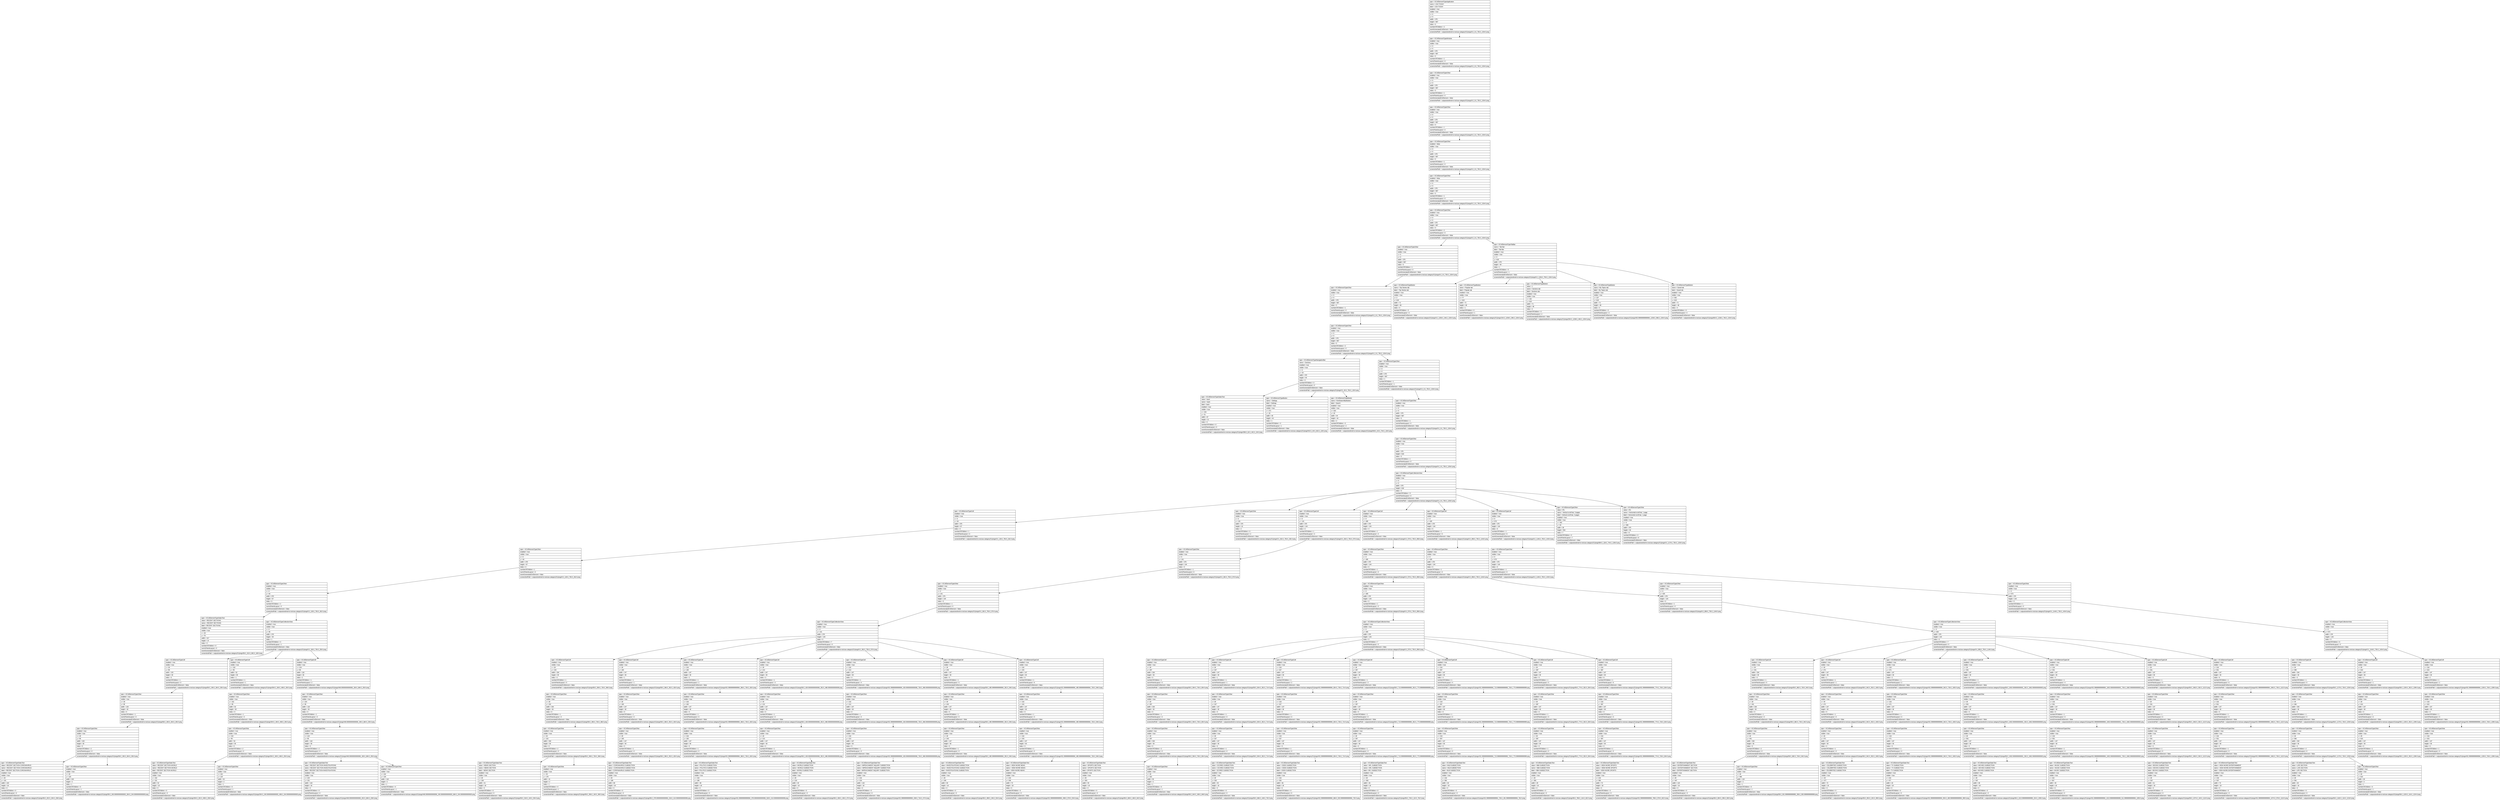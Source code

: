 digraph Layout {

	node [shape=record fontname=Arial];

	0	[label="{type = XCUIElementTypeApplication\l|name = USA TODAY\l|label = USA TODAY\l|enabled = true\l|visible = true\l|x = 0\l|y = 0\l|width = 375\l|height = 667\l|index = 0\l|numberOfChildren = 2\l|eventGeneratedOnElement = false \l|screenshotPath = outputs/android-to-ios/usa-category/S1/pngs/0.0_0.0_750.0_1334.0.png\l}"]
	1	[label="{type = XCUIElementTypeWindow\l|enabled = true\l|visible = true\l|x = 0\l|y = 0\l|width = 375\l|height = 667\l|index = 0\l|numberOfChildren = 1\l|numInParentLayout = 0\l|eventGeneratedOnElement = false \l|screenshotPath = outputs/android-to-ios/usa-category/S1/pngs/0.0_0.0_750.0_1334.0.png\l}"]
	2	[label="{type = XCUIElementTypeOther\l|enabled = true\l|visible = true\l|x = 0\l|y = 0\l|width = 375\l|height = 667\l|index = 0\l|numberOfChildren = 1\l|numInParentLayout = 0\l|eventGeneratedOnElement = false \l|screenshotPath = outputs/android-to-ios/usa-category/S1/pngs/0.0_0.0_750.0_1334.0.png\l}"]
	3	[label="{type = XCUIElementTypeOther\l|enabled = true\l|visible = true\l|x = 0\l|y = 0\l|width = 375\l|height = 667\l|index = 0\l|numberOfChildren = 1\l|numInParentLayout = 0\l|eventGeneratedOnElement = false \l|screenshotPath = outputs/android-to-ios/usa-category/S1/pngs/0.0_0.0_750.0_1334.0.png\l}"]
	4	[label="{type = XCUIElementTypeOther\l|enabled = false\l|visible = true\l|x = 0\l|y = 0\l|width = 375\l|height = 667\l|index = 0\l|numberOfChildren = 1\l|numInParentLayout = 0\l|eventGeneratedOnElement = false \l|screenshotPath = outputs/android-to-ios/usa-category/S1/pngs/0.0_0.0_750.0_1334.0.png\l}"]
	5	[label="{type = XCUIElementTypeOther\l|enabled = false\l|visible = true\l|x = 0\l|y = 0\l|width = 375\l|height = 667\l|index = 0\l|numberOfChildren = 1\l|numInParentLayout = 0\l|eventGeneratedOnElement = false \l|screenshotPath = outputs/android-to-ios/usa-category/S1/pngs/0.0_0.0_750.0_1334.0.png\l}"]
	6	[label="{type = XCUIElementTypeOther\l|enabled = true\l|visible = true\l|x = 0\l|y = 0\l|width = 375\l|height = 667\l|index = 0\l|numberOfChildren = 2\l|numInParentLayout = 0\l|eventGeneratedOnElement = false \l|screenshotPath = outputs/android-to-ios/usa-category/S1/pngs/0.0_0.0_750.0_1334.0.png\l}"]
	7	[label="{type = XCUIElementTypeOther\l|enabled = true\l|visible = true\l|x = 0\l|y = 0\l|width = 375\l|height = 667\l|index = 0\l|numberOfChildren = 1\l|numInParentLayout = 0\l|eventGeneratedOnElement = false \l|screenshotPath = outputs/android-to-ios/usa-category/S1/pngs/0.0_0.0_750.0_1334.0.png\l}"]
	8	[label="{type = XCUIElementTypeTabBar\l|name = Tab Bar\l|label = Tab Bar\l|enabled = true\l|visible = true\l|x = 0\l|y = 618\l|width = 375\l|height = 49\l|index = 1\l|numberOfChildren = 5\l|numInParentLayout = 1\l|eventGeneratedOnElement = false \l|screenshotPath = outputs/android-to-ios/usa-category/S1/pngs/0.0_1236.0_750.0_1334.0.png\l}"]
	9	[label="{type = XCUIElementTypeOther\l|enabled = true\l|visible = true\l|x = 0\l|y = 0\l|width = 375\l|height = 667\l|index = 0\l|numberOfChildren = 1\l|numInParentLayout = 0\l|eventGeneratedOnElement = false \l|screenshotPath = outputs/android-to-ios/usa-category/S1/pngs/0.0_0.0_750.0_1334.0.png\l}"]
	10	[label="{type = XCUIElementTypeButton\l|name = Top Stories tab\l|label = Top Stories tab\l|enabled = true\l|visible = true\l|x = 2\l|y = 619\l|width = 71\l|height = 48\l|index = 0\l|numberOfChildren = 0\l|numInParentLayout = 0\l|eventGeneratedOnElement = false \l|screenshotPath = outputs/android-to-ios/usa-category/S1/pngs/4.0_1238.0_146.0_1334.0.png\l}"]
	11	[label="{type = XCUIElementTypeButton\l|name = Popular tab\l|label = Popular tab\l|enabled = true\l|visible = true\l|x = 77\l|y = 619\l|width = 71\l|height = 48\l|index = 1\l|numberOfChildren = 0\l|numInParentLayout = 1\l|eventGeneratedOnElement = false \l|screenshotPath = outputs/android-to-ios/usa-category/S1/pngs/154.0_1238.0_296.0_1334.0.png\l}"]
	12	[label="{type = XCUIElementTypeButton\l|value = 1\l|name = Sections tab\l|label = Sections tab\l|enabled = true\l|visible = true\l|x = 152\l|y = 619\l|width = 71\l|height = 48\l|index = 2\l|numberOfChildren = 0\l|numInParentLayout = 2\l|eventGeneratedOnElement = false \l|screenshotPath = outputs/android-to-ios/usa-category/S1/pngs/304.0_1238.0_446.0_1334.0.png\l}"]
	13	[label="{type = XCUIElementTypeButton\l|name = My Topics tab\l|label = My Topics tab\l|enabled = true\l|visible = true\l|x = 227\l|y = 619\l|width = 71\l|height = 48\l|index = 3\l|numberOfChildren = 0\l|numInParentLayout = 3\l|eventGeneratedOnElement = false \l|screenshotPath = outputs/android-to-ios/usa-category/S1/pngs/453.99999999999994_1238.0_596.0_1334.0.png\l}"]
	14	[label="{type = XCUIElementTypeButton\l|name = Saved tab\l|label = Saved tab\l|enabled = true\l|visible = true\l|x = 302\l|y = 619\l|width = 71\l|height = 48\l|index = 4\l|numberOfChildren = 0\l|numInParentLayout = 4\l|eventGeneratedOnElement = false \l|screenshotPath = outputs/android-to-ios/usa-category/S1/pngs/604.0_1238.0_746.0_1334.0.png\l}"]
	15	[label="{type = XCUIElementTypeOther\l|enabled = true\l|visible = true\l|x = 0\l|y = 0\l|width = 375\l|height = 667\l|index = 0\l|numberOfChildren = 2\l|numInParentLayout = 0\l|eventGeneratedOnElement = false \l|screenshotPath = outputs/android-to-ios/usa-category/S1/pngs/0.0_0.0_750.0_1334.0.png\l}"]
	16	[label="{type = XCUIElementTypeNavigationBar\l|name = Sections\l|enabled = true\l|visible = true\l|x = 0\l|y = 20\l|width = 375\l|height = 44\l|index = 0\l|numberOfChildren = 3\l|numInParentLayout = 0\l|eventGeneratedOnElement = false \l|screenshotPath = outputs/android-to-ios/usa-category/S1/pngs/0.0_40.0_750.0_128.0.png\l}"]
	17	[label="{type = XCUIElementTypeOther\l|enabled = true\l|visible = true\l|x = 0\l|y = 0\l|width = 375\l|height = 667\l|index = 1\l|numberOfChildren = 1\l|numInParentLayout = 1\l|eventGeneratedOnElement = false \l|screenshotPath = outputs/android-to-ios/usa-category/S1/pngs/0.0_0.0_750.0_1334.0.png\l}"]
	18	[label="{type = XCUIElementTypeStaticText\l|value = back\l|name = back\l|label = back\l|enabled = true\l|visible = true\l|x = 154\l|y = 31\l|width = 67\l|height = 21\l|index = 0\l|numberOfChildren = 0\l|numInParentLayout = 0\l|eventGeneratedOnElement = false \l|screenshotPath = outputs/android-to-ios/usa-category/S1/pngs/308.0_62.0_442.0_104.0.png\l}"]
	19	[label="{type = XCUIElementTypeButton\l|name = Settings\l|label = Settings\l|enabled = true\l|visible = true\l|x = 271\l|y = 20\l|width = 45\l|height = 44\l|index = 1\l|numberOfChildren = 0\l|numInParentLayout = 1\l|eventGeneratedOnElement = false \l|screenshotPath = outputs/android-to-ios/usa-category/S1/pngs/542.0_40.0_632.0_128.0.png\l}"]
	20	[label="{type = XCUIElementTypeButton\l|name = frontSearchBarButton\l|label = Search\l|enabled = true\l|visible = true\l|x = 323\l|y = 20\l|width = 44\l|height = 44\l|index = 2\l|numberOfChildren = 0\l|numInParentLayout = 2\l|eventGeneratedOnElement = false \l|screenshotPath = outputs/android-to-ios/usa-category/S1/pngs/646.0_40.0_734.0_128.0.png\l}"]
	21	[label="{type = XCUIElementTypeOther\l|enabled = true\l|visible = true\l|x = 0\l|y = 0\l|width = 375\l|height = 667\l|index = 0\l|numberOfChildren = 1\l|numInParentLayout = 0\l|eventGeneratedOnElement = false \l|screenshotPath = outputs/android-to-ios/usa-category/S1/pngs/0.0_0.0_750.0_1334.0.png\l}"]
	22	[label="{type = XCUIElementTypeOther\l|enabled = true\l|visible = true\l|x = 0\l|y = 0\l|width = 375\l|height = 618\l|index = 0\l|numberOfChildren = 1\l|numInParentLayout = 0\l|eventGeneratedOnElement = false \l|screenshotPath = outputs/android-to-ios/usa-category/S1/pngs/0.0_0.0_750.0_1236.0.png\l}"]
	23	[label="{type = XCUIElementTypeCollectionView\l|enabled = true\l|visible = true\l|x = 0\l|y = 0\l|width = 375\l|height = 618\l|index = 0\l|numberOfChildren = 9\l|numInParentLayout = 0\l|eventGeneratedOnElement = false \l|screenshotPath = outputs/android-to-ios/usa-category/S1/pngs/0.0_0.0_750.0_1236.0.png\l}"]
	24	[label="{type = XCUIElementTypeCell\l|enabled = true\l|visible = true\l|x = 0\l|y = 64\l|width = 375\l|height = 67\l|index = 0\l|numberOfChildren = 1\l|numInParentLayout = 0\l|eventGeneratedOnElement = false \l|screenshotPath = outputs/android-to-ios/usa-category/S1/pngs/0.0_128.0_750.0_262.0.png\l}"]
	25	[label="{type = XCUIElementTypeOther\l|enabled = true\l|visible = true\l|x = 0\l|y = 131\l|width = 375\l|height = 10\l|index = 2\l|numberOfChildren = 0\l|numInParentLayout = 2\l|eventGeneratedOnElement = false \l|screenshotPath = outputs/android-to-ios/usa-category/S1/pngs/0.0_262.0_750.0_282.0.png\l}"]
	26	[label="{type = XCUIElementTypeCell\l|enabled = true\l|visible = true\l|x = 0\l|y = 141\l|width = 375\l|height = 144\l|index = 3\l|numberOfChildren = 1\l|numInParentLayout = 3\l|eventGeneratedOnElement = false \l|screenshotPath = outputs/android-to-ios/usa-category/S1/pngs/0.0_282.0_750.0_570.0.png\l}"]
	27	[label="{type = XCUIElementTypeCell\l|enabled = true\l|visible = true\l|x = 0\l|y = 285\l|width = 375\l|height = 144\l|index = 4\l|numberOfChildren = 1\l|numInParentLayout = 4\l|eventGeneratedOnElement = false \l|screenshotPath = outputs/android-to-ios/usa-category/S1/pngs/0.0_570.0_750.0_858.0.png\l}"]
	28	[label="{type = XCUIElementTypeCell\l|enabled = true\l|visible = true\l|x = 0\l|y = 429\l|width = 375\l|height = 144\l|index = 5\l|numberOfChildren = 1\l|numInParentLayout = 5\l|eventGeneratedOnElement = false \l|screenshotPath = outputs/android-to-ios/usa-category/S1/pngs/0.0_858.0_750.0_1146.0.png\l}"]
	29	[label="{type = XCUIElementTypeCell\l|enabled = true\l|visible = true\l|x = 0\l|y = 573\l|width = 375\l|height = 144\l|index = 6\l|numberOfChildren = 1\l|numInParentLayout = 6\l|eventGeneratedOnElement = false \l|screenshotPath = outputs/android-to-ios/usa-category/S1/pngs/0.0_1146.0_750.0_1434.0.png\l}"]
	30	[label="{type = XCUIElementTypeOther\l|value = 0%\l|name = Vertical scroll bar, 3 pages\l|label = Vertical scroll bar, 3 pages\l|enabled = true\l|visible = true\l|x = 342\l|y = 64\l|width = 30\l|height = 554\l|index = 7\l|numberOfChildren = 0\l|numInParentLayout = 7\l|eventGeneratedOnElement = false \l|screenshotPath = outputs/android-to-ios/usa-category/S1/pngs/684.0_128.0_744.0_1236.0.png\l}"]
	31	[label="{type = XCUIElementTypeOther\l|value = 0%\l|name = Horizontal scroll bar, 1 page\l|label = Horizontal scroll bar, 1 page\l|enabled = true\l|visible = true\l|x = 0\l|y = 585\l|width = 375\l|height = 30\l|index = 8\l|numberOfChildren = 0\l|numInParentLayout = 8\l|eventGeneratedOnElement = false \l|screenshotPath = outputs/android-to-ios/usa-category/S1/pngs/0.0_1170.0_750.0_1230.0.png\l}"]
	32	[label="{type = XCUIElementTypeOther\l|enabled = true\l|visible = true\l|x = 0\l|y = 64\l|width = 375\l|height = 67\l|index = 0\l|numberOfChildren = 1\l|numInParentLayout = 0\l|eventGeneratedOnElement = false \l|screenshotPath = outputs/android-to-ios/usa-category/S1/pngs/0.0_128.0_750.0_262.0.png\l}"]
	33	[label="{type = XCUIElementTypeOther\l|enabled = true\l|visible = true\l|x = 0\l|y = 141\l|width = 375\l|height = 144\l|index = 0\l|numberOfChildren = 1\l|numInParentLayout = 0\l|eventGeneratedOnElement = false \l|screenshotPath = outputs/android-to-ios/usa-category/S1/pngs/0.0_282.0_750.0_570.0.png\l}"]
	34	[label="{type = XCUIElementTypeOther\l|enabled = true\l|visible = true\l|x = 0\l|y = 285\l|width = 375\l|height = 144\l|index = 0\l|numberOfChildren = 1\l|numInParentLayout = 0\l|eventGeneratedOnElement = false \l|screenshotPath = outputs/android-to-ios/usa-category/S1/pngs/0.0_570.0_750.0_858.0.png\l}"]
	35	[label="{type = XCUIElementTypeOther\l|enabled = true\l|visible = true\l|x = 0\l|y = 429\l|width = 375\l|height = 144\l|index = 0\l|numberOfChildren = 1\l|numInParentLayout = 0\l|eventGeneratedOnElement = false \l|screenshotPath = outputs/android-to-ios/usa-category/S1/pngs/0.0_858.0_750.0_1146.0.png\l}"]
	36	[label="{type = XCUIElementTypeOther\l|enabled = true\l|visible = true\l|x = 0\l|y = 573\l|width = 375\l|height = 144\l|index = 0\l|numberOfChildren = 1\l|numInParentLayout = 0\l|eventGeneratedOnElement = false \l|screenshotPath = outputs/android-to-ios/usa-category/S1/pngs/0.0_1146.0_750.0_1434.0.png\l}"]
	37	[label="{type = XCUIElementTypeOther\l|enabled = true\l|visible = true\l|x = 0\l|y = 64\l|width = 375\l|height = 67\l|index = 0\l|numberOfChildren = 2\l|numInParentLayout = 0\l|eventGeneratedOnElement = false \l|screenshotPath = outputs/android-to-ios/usa-category/S1/pngs/0.0_128.0_750.0_262.0.png\l}"]
	38	[label="{type = XCUIElementTypeOther\l|enabled = true\l|visible = true\l|x = 0\l|y = 141\l|width = 375\l|height = 144\l|index = 0\l|numberOfChildren = 1\l|numInParentLayout = 0\l|eventGeneratedOnElement = false \l|screenshotPath = outputs/android-to-ios/usa-category/S1/pngs/0.0_282.0_750.0_570.0.png\l}"]
	39	[label="{type = XCUIElementTypeOther\l|enabled = true\l|visible = true\l|x = 0\l|y = 285\l|width = 375\l|height = 144\l|index = 0\l|numberOfChildren = 1\l|numInParentLayout = 0\l|eventGeneratedOnElement = false \l|screenshotPath = outputs/android-to-ios/usa-category/S1/pngs/0.0_570.0_750.0_858.0.png\l}"]
	40	[label="{type = XCUIElementTypeOther\l|enabled = true\l|visible = true\l|x = 0\l|y = 429\l|width = 375\l|height = 144\l|index = 0\l|numberOfChildren = 1\l|numInParentLayout = 0\l|eventGeneratedOnElement = false \l|screenshotPath = outputs/android-to-ios/usa-category/S1/pngs/0.0_858.0_750.0_1146.0.png\l}"]
	41	[label="{type = XCUIElementTypeOther\l|enabled = true\l|visible = true\l|x = 0\l|y = 573\l|width = 375\l|height = 144\l|index = 0\l|numberOfChildren = 1\l|numInParentLayout = 0\l|eventGeneratedOnElement = false \l|screenshotPath = outputs/android-to-ios/usa-category/S1/pngs/0.0_1146.0_750.0_1434.0.png\l}"]
	42	[label="{type = XCUIElementTypeStaticText\l|value = RECENT SECTIONS\l|name = RECENT SECTIONS\l|label = RECENT SECTIONS\l|enabled = true\l|visible = true\l|x = 29\l|y = 76\l|width = 317\l|height = 14\l|index = 0\l|numberOfChildren = 0\l|numInParentLayout = 0\l|eventGeneratedOnElement = false \l|screenshotPath = outputs/android-to-ios/usa-category/S1/pngs/58.0_152.0_692.0_180.0.png\l}"]
	43	[label="{type = XCUIElementTypeCollectionView\l|enabled = true\l|visible = true\l|x = 0\l|y = 95\l|width = 375\l|height = 30\l|index = 1\l|numberOfChildren = 3\l|numInParentLayout = 1\l|eventGeneratedOnElement = false \l|screenshotPath = outputs/android-to-ios/usa-category/S1/pngs/0.0_190.0_750.0_250.0.png\l}"]
	44	[label="{type = XCUIElementTypeCollectionView\l|enabled = true\l|visible = true\l|x = 0\l|y = 141\l|width = 375\l|height = 144\l|index = 0\l|numberOfChildren = 7\l|numInParentLayout = 0\l|eventGeneratedOnElement = false \l|screenshotPath = outputs/android-to-ios/usa-category/S1/pngs/0.0_282.0_750.0_570.0.png\l}"]
	45	[label="{type = XCUIElementTypeCollectionView\l|enabled = true\l|visible = true\l|x = 0\l|y = 285\l|width = 375\l|height = 144\l|index = 0\l|numberOfChildren = 7\l|numInParentLayout = 0\l|eventGeneratedOnElement = false \l|screenshotPath = outputs/android-to-ios/usa-category/S1/pngs/0.0_570.0_750.0_858.0.png\l}"]
	46	[label="{type = XCUIElementTypeCollectionView\l|enabled = true\l|visible = true\l|x = 0\l|y = 429\l|width = 375\l|height = 144\l|index = 0\l|numberOfChildren = 7\l|numInParentLayout = 0\l|eventGeneratedOnElement = false \l|screenshotPath = outputs/android-to-ios/usa-category/S1/pngs/0.0_858.0_750.0_1146.0.png\l}"]
	47	[label="{type = XCUIElementTypeCollectionView\l|enabled = true\l|visible = true\l|x = 0\l|y = 573\l|width = 375\l|height = 144\l|index = 0\l|numberOfChildren = 6\l|numInParentLayout = 0\l|eventGeneratedOnElement = false \l|screenshotPath = outputs/android-to-ios/usa-category/S1/pngs/0.0_1146.0_750.0_1434.0.png\l}"]
	48	[label="{type = XCUIElementTypeCell\l|enabled = true\l|visible = true\l|x = 29\l|y = 95\l|width = 103\l|height = 30\l|index = 0\l|numberOfChildren = 1\l|numInParentLayout = 0\l|eventGeneratedOnElement = false \l|screenshotPath = outputs/android-to-ios/usa-category/S1/pngs/58.0_190.0_264.0_250.0.png\l}"]
	49	[label="{type = XCUIElementTypeCell\l|enabled = true\l|visible = true\l|x = 152\l|y = 95\l|width = 52\l|height = 30\l|index = 1\l|numberOfChildren = 1\l|numInParentLayout = 1\l|eventGeneratedOnElement = false \l|screenshotPath = outputs/android-to-ios/usa-category/S1/pngs/304.0_190.0_408.0_250.0.png\l}"]
	50	[label="{type = XCUIElementTypeCell\l|enabled = true\l|visible = true\l|x = 224\l|y = 95\l|width = 118\l|height = 30\l|index = 2\l|numberOfChildren = 1\l|numInParentLayout = 2\l|eventGeneratedOnElement = false \l|screenshotPath = outputs/android-to-ios/usa-category/S1/pngs/448.00000000000006_190.0_684.0_250.0.png\l}"]
	51	[label="{type = XCUIElementTypeCell\l|enabled = true\l|visible = true\l|x = 29\l|y = 153\l|width = 334\l|height = 30\l|index = 0\l|numberOfChildren = 1\l|numInParentLayout = 0\l|eventGeneratedOnElement = false \l|screenshotPath = outputs/android-to-ios/usa-category/S1/pngs/58.0_306.0_726.0_366.0.png\l}"]
	52	[label="{type = XCUIElementTypeCell\l|enabled = true\l|visible = true\l|x = 29\l|y = 183\l|width = 147\l|height = 30\l|index = 1\l|numberOfChildren = 1\l|numInParentLayout = 1\l|eventGeneratedOnElement = false \l|screenshotPath = outputs/android-to-ios/usa-category/S1/pngs/58.0_366.0_352.0_426.0.png\l}"]
	53	[label="{type = XCUIElementTypeCell\l|enabled = true\l|visible = true\l|x = 216\l|y = 183\l|width = 147\l|height = 30\l|index = 2\l|numberOfChildren = 1\l|numInParentLayout = 2\l|eventGeneratedOnElement = false \l|screenshotPath = outputs/android-to-ios/usa-category/S1/pngs/431.99999999999994_366.0_726.0_426.0.png\l}"]
	54	[label="{type = XCUIElementTypeCell\l|enabled = true\l|visible = true\l|x = 29\l|y = 213\l|width = 147\l|height = 30\l|index = 3\l|numberOfChildren = 1\l|numInParentLayout = 3\l|eventGeneratedOnElement = false \l|screenshotPath = outputs/android-to-ios/usa-category/S1/pngs/58.0_426.00000000000006_352.0_486.00000000000006.png\l}"]
	55	[label="{type = XCUIElementTypeCell\l|enabled = true\l|visible = true\l|x = 216\l|y = 213\l|width = 147\l|height = 30\l|index = 4\l|numberOfChildren = 1\l|numInParentLayout = 4\l|eventGeneratedOnElement = false \l|screenshotPath = outputs/android-to-ios/usa-category/S1/pngs/431.99999999999994_426.00000000000006_726.0_486.00000000000006.png\l}"]
	56	[label="{type = XCUIElementTypeCell\l|enabled = true\l|visible = true\l|x = 29\l|y = 243\l|width = 147\l|height = 30\l|index = 5\l|numberOfChildren = 1\l|numInParentLayout = 5\l|eventGeneratedOnElement = false \l|screenshotPath = outputs/android-to-ios/usa-category/S1/pngs/58.0_485.99999999999994_352.0_546.0.png\l}"]
	57	[label="{type = XCUIElementTypeCell\l|enabled = true\l|visible = true\l|x = 216\l|y = 243\l|width = 147\l|height = 30\l|index = 6\l|numberOfChildren = 1\l|numInParentLayout = 6\l|eventGeneratedOnElement = false \l|screenshotPath = outputs/android-to-ios/usa-category/S1/pngs/431.99999999999994_485.99999999999994_726.0_546.0.png\l}"]
	58	[label="{type = XCUIElementTypeCell\l|enabled = true\l|visible = true\l|x = 29\l|y = 297\l|width = 334\l|height = 30\l|index = 0\l|numberOfChildren = 1\l|numInParentLayout = 0\l|eventGeneratedOnElement = false \l|screenshotPath = outputs/android-to-ios/usa-category/S1/pngs/58.0_594.0_726.0_654.0.png\l}"]
	59	[label="{type = XCUIElementTypeCell\l|enabled = true\l|visible = true\l|x = 29\l|y = 327\l|width = 147\l|height = 30\l|index = 1\l|numberOfChildren = 1\l|numInParentLayout = 1\l|eventGeneratedOnElement = false \l|screenshotPath = outputs/android-to-ios/usa-category/S1/pngs/58.0_654.0_352.0_714.0.png\l}"]
	60	[label="{type = XCUIElementTypeCell\l|enabled = true\l|visible = true\l|x = 216\l|y = 327\l|width = 147\l|height = 30\l|index = 2\l|numberOfChildren = 1\l|numInParentLayout = 2\l|eventGeneratedOnElement = false \l|screenshotPath = outputs/android-to-ios/usa-category/S1/pngs/431.99999999999994_654.0_726.0_714.0.png\l}"]
	61	[label="{type = XCUIElementTypeCell\l|enabled = true\l|visible = true\l|x = 29\l|y = 357\l|width = 147\l|height = 30\l|index = 3\l|numberOfChildren = 1\l|numInParentLayout = 3\l|eventGeneratedOnElement = false \l|screenshotPath = outputs/android-to-ios/usa-category/S1/pngs/58.0_713.9999999999999_352.0_773.9999999999999.png\l}"]
	62	[label="{type = XCUIElementTypeCell\l|enabled = true\l|visible = true\l|x = 216\l|y = 357\l|width = 147\l|height = 30\l|index = 4\l|numberOfChildren = 1\l|numInParentLayout = 4\l|eventGeneratedOnElement = false \l|screenshotPath = outputs/android-to-ios/usa-category/S1/pngs/431.99999999999994_713.9999999999999_726.0_773.9999999999999.png\l}"]
	63	[label="{type = XCUIElementTypeCell\l|enabled = true\l|visible = true\l|x = 29\l|y = 387\l|width = 147\l|height = 30\l|index = 5\l|numberOfChildren = 1\l|numInParentLayout = 5\l|eventGeneratedOnElement = false \l|screenshotPath = outputs/android-to-ios/usa-category/S1/pngs/58.0_774.0_352.0_834.0.png\l}"]
	64	[label="{type = XCUIElementTypeCell\l|enabled = true\l|visible = true\l|x = 216\l|y = 387\l|width = 147\l|height = 30\l|index = 6\l|numberOfChildren = 1\l|numInParentLayout = 6\l|eventGeneratedOnElement = false \l|screenshotPath = outputs/android-to-ios/usa-category/S1/pngs/431.99999999999994_774.0_726.0_834.0.png\l}"]
	65	[label="{type = XCUIElementTypeCell\l|enabled = true\l|visible = true\l|x = 29\l|y = 441\l|width = 334\l|height = 30\l|index = 0\l|numberOfChildren = 1\l|numInParentLayout = 0\l|eventGeneratedOnElement = false \l|screenshotPath = outputs/android-to-ios/usa-category/S1/pngs/58.0_882.0_726.0_942.0.png\l}"]
	66	[label="{type = XCUIElementTypeCell\l|enabled = true\l|visible = true\l|x = 29\l|y = 471\l|width = 147\l|height = 30\l|index = 1\l|numberOfChildren = 1\l|numInParentLayout = 1\l|eventGeneratedOnElement = false \l|screenshotPath = outputs/android-to-ios/usa-category/S1/pngs/58.0_942.0_352.0_1002.0.png\l}"]
	67	[label="{type = XCUIElementTypeCell\l|enabled = true\l|visible = true\l|x = 216\l|y = 471\l|width = 147\l|height = 30\l|index = 2\l|numberOfChildren = 1\l|numInParentLayout = 2\l|eventGeneratedOnElement = false \l|screenshotPath = outputs/android-to-ios/usa-category/S1/pngs/431.99999999999994_942.0_726.0_1002.0.png\l}"]
	68	[label="{type = XCUIElementTypeCell\l|enabled = true\l|visible = true\l|x = 29\l|y = 501\l|width = 147\l|height = 30\l|index = 3\l|numberOfChildren = 1\l|numInParentLayout = 3\l|eventGeneratedOnElement = false \l|screenshotPath = outputs/android-to-ios/usa-category/S1/pngs/58.0_1002.0000000000001_352.0_1062.0000000000002.png\l}"]
	69	[label="{type = XCUIElementTypeCell\l|enabled = true\l|visible = true\l|x = 216\l|y = 501\l|width = 147\l|height = 30\l|index = 4\l|numberOfChildren = 1\l|numInParentLayout = 4\l|eventGeneratedOnElement = false \l|screenshotPath = outputs/android-to-ios/usa-category/S1/pngs/431.99999999999994_1002.0000000000001_726.0_1062.0000000000002.png\l}"]
	70	[label="{type = XCUIElementTypeCell\l|enabled = true\l|visible = true\l|x = 29\l|y = 531\l|width = 147\l|height = 30\l|index = 5\l|numberOfChildren = 1\l|numInParentLayout = 5\l|eventGeneratedOnElement = false \l|screenshotPath = outputs/android-to-ios/usa-category/S1/pngs/58.0_1062.0_352.0_1122.0.png\l}"]
	71	[label="{type = XCUIElementTypeCell\l|enabled = true\l|visible = true\l|x = 216\l|y = 531\l|width = 147\l|height = 30\l|index = 6\l|numberOfChildren = 1\l|numInParentLayout = 6\l|eventGeneratedOnElement = false \l|screenshotPath = outputs/android-to-ios/usa-category/S1/pngs/431.99999999999994_1062.0_726.0_1122.0.png\l}"]
	72	[label="{type = XCUIElementTypeCell\l|enabled = true\l|visible = true\l|x = 29\l|y = 585\l|width = 334\l|height = 30\l|index = 0\l|numberOfChildren = 1\l|numInParentLayout = 0\l|eventGeneratedOnElement = false \l|screenshotPath = outputs/android-to-ios/usa-category/S1/pngs/58.0_1170.0_726.0_1230.0.png\l}"]
	73	[label="{type = XCUIElementTypeCell\l|enabled = true\l|visible = true\l|x = 29\l|y = 615\l|width = 147\l|height = 30\l|index = 1\l|numberOfChildren = 1\l|numInParentLayout = 1\l|eventGeneratedOnElement = false \l|screenshotPath = outputs/android-to-ios/usa-category/S1/pngs/58.0_1230.0_352.0_1290.0.png\l}"]
	74	[label="{type = XCUIElementTypeCell\l|enabled = true\l|visible = true\l|x = 216\l|y = 615\l|width = 147\l|height = 30\l|index = 2\l|numberOfChildren = 1\l|numInParentLayout = 2\l|eventGeneratedOnElement = false \l|screenshotPath = outputs/android-to-ios/usa-category/S1/pngs/431.99999999999994_1230.0_726.0_1290.0.png\l}"]
	75	[label="{type = XCUIElementTypeOther\l|enabled = true\l|visible = true\l|x = 29\l|y = 95\l|width = 103\l|height = 30\l|index = 0\l|numberOfChildren = 1\l|numInParentLayout = 0\l|eventGeneratedOnElement = false \l|screenshotPath = outputs/android-to-ios/usa-category/S1/pngs/58.0_190.0_264.0_250.0.png\l}"]
	76	[label="{type = XCUIElementTypeOther\l|enabled = true\l|visible = true\l|x = 152\l|y = 95\l|width = 52\l|height = 30\l|index = 0\l|numberOfChildren = 1\l|numInParentLayout = 0\l|eventGeneratedOnElement = false \l|screenshotPath = outputs/android-to-ios/usa-category/S1/pngs/304.0_190.0_408.0_250.0.png\l}"]
	77	[label="{type = XCUIElementTypeOther\l|enabled = true\l|visible = true\l|x = 224\l|y = 95\l|width = 118\l|height = 30\l|index = 0\l|numberOfChildren = 1\l|numInParentLayout = 0\l|eventGeneratedOnElement = false \l|screenshotPath = outputs/android-to-ios/usa-category/S1/pngs/448.00000000000006_190.0_684.0_250.0.png\l}"]
	78	[label="{type = XCUIElementTypeOther\l|enabled = true\l|visible = true\l|x = 29\l|y = 153\l|width = 334\l|height = 30\l|index = 0\l|numberOfChildren = 1\l|numInParentLayout = 0\l|eventGeneratedOnElement = false \l|screenshotPath = outputs/android-to-ios/usa-category/S1/pngs/58.0_306.0_726.0_366.0.png\l}"]
	79	[label="{type = XCUIElementTypeOther\l|enabled = true\l|visible = true\l|x = 29\l|y = 183\l|width = 147\l|height = 30\l|index = 0\l|numberOfChildren = 1\l|numInParentLayout = 0\l|eventGeneratedOnElement = false \l|screenshotPath = outputs/android-to-ios/usa-category/S1/pngs/58.0_366.0_352.0_426.0.png\l}"]
	80	[label="{type = XCUIElementTypeOther\l|enabled = true\l|visible = true\l|x = 216\l|y = 183\l|width = 147\l|height = 30\l|index = 0\l|numberOfChildren = 1\l|numInParentLayout = 0\l|eventGeneratedOnElement = false \l|screenshotPath = outputs/android-to-ios/usa-category/S1/pngs/431.99999999999994_366.0_726.0_426.0.png\l}"]
	81	[label="{type = XCUIElementTypeOther\l|enabled = true\l|visible = true\l|x = 29\l|y = 213\l|width = 147\l|height = 30\l|index = 0\l|numberOfChildren = 1\l|numInParentLayout = 0\l|eventGeneratedOnElement = false \l|screenshotPath = outputs/android-to-ios/usa-category/S1/pngs/58.0_426.00000000000006_352.0_486.00000000000006.png\l}"]
	82	[label="{type = XCUIElementTypeOther\l|enabled = true\l|visible = true\l|x = 216\l|y = 213\l|width = 147\l|height = 30\l|index = 0\l|numberOfChildren = 1\l|numInParentLayout = 0\l|eventGeneratedOnElement = false \l|screenshotPath = outputs/android-to-ios/usa-category/S1/pngs/431.99999999999994_426.00000000000006_726.0_486.00000000000006.png\l}"]
	83	[label="{type = XCUIElementTypeOther\l|enabled = true\l|visible = true\l|x = 29\l|y = 243\l|width = 147\l|height = 30\l|index = 0\l|numberOfChildren = 1\l|numInParentLayout = 0\l|eventGeneratedOnElement = false \l|screenshotPath = outputs/android-to-ios/usa-category/S1/pngs/58.0_485.99999999999994_352.0_546.0.png\l}"]
	84	[label="{type = XCUIElementTypeOther\l|enabled = true\l|visible = true\l|x = 216\l|y = 243\l|width = 147\l|height = 30\l|index = 0\l|numberOfChildren = 1\l|numInParentLayout = 0\l|eventGeneratedOnElement = false \l|screenshotPath = outputs/android-to-ios/usa-category/S1/pngs/431.99999999999994_485.99999999999994_726.0_546.0.png\l}"]
	85	[label="{type = XCUIElementTypeOther\l|enabled = true\l|visible = true\l|x = 29\l|y = 297\l|width = 334\l|height = 30\l|index = 0\l|numberOfChildren = 1\l|numInParentLayout = 0\l|eventGeneratedOnElement = false \l|screenshotPath = outputs/android-to-ios/usa-category/S1/pngs/58.0_594.0_726.0_654.0.png\l}"]
	86	[label="{type = XCUIElementTypeOther\l|enabled = true\l|visible = true\l|x = 29\l|y = 327\l|width = 147\l|height = 30\l|index = 0\l|numberOfChildren = 1\l|numInParentLayout = 0\l|eventGeneratedOnElement = false \l|screenshotPath = outputs/android-to-ios/usa-category/S1/pngs/58.0_654.0_352.0_714.0.png\l}"]
	87	[label="{type = XCUIElementTypeOther\l|enabled = true\l|visible = true\l|x = 216\l|y = 327\l|width = 147\l|height = 30\l|index = 0\l|numberOfChildren = 1\l|numInParentLayout = 0\l|eventGeneratedOnElement = false \l|screenshotPath = outputs/android-to-ios/usa-category/S1/pngs/431.99999999999994_654.0_726.0_714.0.png\l}"]
	88	[label="{type = XCUIElementTypeOther\l|enabled = true\l|visible = true\l|x = 29\l|y = 357\l|width = 147\l|height = 30\l|index = 0\l|numberOfChildren = 1\l|numInParentLayout = 0\l|eventGeneratedOnElement = false \l|screenshotPath = outputs/android-to-ios/usa-category/S1/pngs/58.0_713.9999999999999_352.0_773.9999999999999.png\l}"]
	89	[label="{type = XCUIElementTypeOther\l|enabled = true\l|visible = true\l|x = 216\l|y = 357\l|width = 147\l|height = 30\l|index = 0\l|numberOfChildren = 1\l|numInParentLayout = 0\l|eventGeneratedOnElement = false \l|screenshotPath = outputs/android-to-ios/usa-category/S1/pngs/431.99999999999994_713.9999999999999_726.0_773.9999999999999.png\l}"]
	90	[label="{type = XCUIElementTypeOther\l|enabled = true\l|visible = true\l|x = 29\l|y = 387\l|width = 147\l|height = 30\l|index = 0\l|numberOfChildren = 1\l|numInParentLayout = 0\l|eventGeneratedOnElement = false \l|screenshotPath = outputs/android-to-ios/usa-category/S1/pngs/58.0_774.0_352.0_834.0.png\l}"]
	91	[label="{type = XCUIElementTypeOther\l|enabled = true\l|visible = true\l|x = 216\l|y = 387\l|width = 147\l|height = 30\l|index = 0\l|numberOfChildren = 1\l|numInParentLayout = 0\l|eventGeneratedOnElement = false \l|screenshotPath = outputs/android-to-ios/usa-category/S1/pngs/431.99999999999994_774.0_726.0_834.0.png\l}"]
	92	[label="{type = XCUIElementTypeOther\l|enabled = true\l|visible = true\l|x = 29\l|y = 441\l|width = 334\l|height = 30\l|index = 0\l|numberOfChildren = 1\l|numInParentLayout = 0\l|eventGeneratedOnElement = false \l|screenshotPath = outputs/android-to-ios/usa-category/S1/pngs/58.0_882.0_726.0_942.0.png\l}"]
	93	[label="{type = XCUIElementTypeOther\l|enabled = true\l|visible = true\l|x = 29\l|y = 471\l|width = 147\l|height = 30\l|index = 0\l|numberOfChildren = 1\l|numInParentLayout = 0\l|eventGeneratedOnElement = false \l|screenshotPath = outputs/android-to-ios/usa-category/S1/pngs/58.0_942.0_352.0_1002.0.png\l}"]
	94	[label="{type = XCUIElementTypeOther\l|enabled = true\l|visible = true\l|x = 216\l|y = 471\l|width = 147\l|height = 30\l|index = 0\l|numberOfChildren = 1\l|numInParentLayout = 0\l|eventGeneratedOnElement = false \l|screenshotPath = outputs/android-to-ios/usa-category/S1/pngs/431.99999999999994_942.0_726.0_1002.0.png\l}"]
	95	[label="{type = XCUIElementTypeOther\l|enabled = true\l|visible = true\l|x = 29\l|y = 501\l|width = 147\l|height = 30\l|index = 0\l|numberOfChildren = 1\l|numInParentLayout = 0\l|eventGeneratedOnElement = false \l|screenshotPath = outputs/android-to-ios/usa-category/S1/pngs/58.0_1002.0000000000001_352.0_1062.0000000000002.png\l}"]
	96	[label="{type = XCUIElementTypeOther\l|enabled = true\l|visible = true\l|x = 216\l|y = 501\l|width = 147\l|height = 30\l|index = 0\l|numberOfChildren = 1\l|numInParentLayout = 0\l|eventGeneratedOnElement = false \l|screenshotPath = outputs/android-to-ios/usa-category/S1/pngs/431.99999999999994_1002.0000000000001_726.0_1062.0000000000002.png\l}"]
	97	[label="{type = XCUIElementTypeOther\l|enabled = true\l|visible = true\l|x = 29\l|y = 531\l|width = 147\l|height = 30\l|index = 0\l|numberOfChildren = 1\l|numInParentLayout = 0\l|eventGeneratedOnElement = false \l|screenshotPath = outputs/android-to-ios/usa-category/S1/pngs/58.0_1062.0_352.0_1122.0.png\l}"]
	98	[label="{type = XCUIElementTypeOther\l|enabled = true\l|visible = true\l|x = 216\l|y = 531\l|width = 147\l|height = 30\l|index = 0\l|numberOfChildren = 1\l|numInParentLayout = 0\l|eventGeneratedOnElement = false \l|screenshotPath = outputs/android-to-ios/usa-category/S1/pngs/431.99999999999994_1062.0_726.0_1122.0.png\l}"]
	99	[label="{type = XCUIElementTypeOther\l|enabled = true\l|visible = true\l|x = 29\l|y = 585\l|width = 334\l|height = 30\l|index = 0\l|numberOfChildren = 1\l|numInParentLayout = 0\l|eventGeneratedOnElement = false \l|screenshotPath = outputs/android-to-ios/usa-category/S1/pngs/58.0_1170.0_726.0_1230.0.png\l}"]
	100	[label="{type = XCUIElementTypeOther\l|enabled = true\l|visible = true\l|x = 29\l|y = 615\l|width = 147\l|height = 30\l|index = 0\l|numberOfChildren = 1\l|numInParentLayout = 0\l|eventGeneratedOnElement = false \l|screenshotPath = outputs/android-to-ios/usa-category/S1/pngs/58.0_1230.0_352.0_1290.0.png\l}"]
	101	[label="{type = XCUIElementTypeOther\l|enabled = true\l|visible = true\l|x = 216\l|y = 615\l|width = 147\l|height = 30\l|index = 0\l|numberOfChildren = 1\l|numInParentLayout = 0\l|eventGeneratedOnElement = false \l|screenshotPath = outputs/android-to-ios/usa-category/S1/pngs/431.99999999999994_1230.0_726.0_1290.0.png\l}"]
	102	[label="{type = XCUIElementTypeOther\l|enabled = true\l|visible = true\l|x = 29\l|y = 95\l|width = 103\l|height = 30\l|index = 0\l|numberOfChildren = 2\l|numInParentLayout = 0\l|eventGeneratedOnElement = false \l|screenshotPath = outputs/android-to-ios/usa-category/S1/pngs/58.0_190.0_264.0_250.0.png\l}"]
	103	[label="{type = XCUIElementTypeOther\l|enabled = true\l|visible = true\l|x = 152\l|y = 95\l|width = 52\l|height = 30\l|index = 0\l|numberOfChildren = 2\l|numInParentLayout = 0\l|eventGeneratedOnElement = false \l|screenshotPath = outputs/android-to-ios/usa-category/S1/pngs/304.0_190.0_408.0_250.0.png\l}"]
	104	[label="{type = XCUIElementTypeOther\l|enabled = true\l|visible = true\l|x = 224\l|y = 95\l|width = 118\l|height = 30\l|index = 0\l|numberOfChildren = 2\l|numInParentLayout = 0\l|eventGeneratedOnElement = false \l|screenshotPath = outputs/android-to-ios/usa-category/S1/pngs/448.00000000000006_190.0_684.0_250.0.png\l}"]
	105	[label="{type = XCUIElementTypeOther\l|enabled = true\l|visible = true\l|x = 29\l|y = 153\l|width = 334\l|height = 30\l|index = 0\l|numberOfChildren = 2\l|numInParentLayout = 0\l|eventGeneratedOnElement = false \l|screenshotPath = outputs/android-to-ios/usa-category/S1/pngs/58.0_306.0_726.0_366.0.png\l}"]
	106	[label="{type = XCUIElementTypeOther\l|enabled = true\l|visible = true\l|x = 29\l|y = 183\l|width = 147\l|height = 30\l|index = 0\l|numberOfChildren = 1\l|numInParentLayout = 0\l|eventGeneratedOnElement = false \l|screenshotPath = outputs/android-to-ios/usa-category/S1/pngs/58.0_366.0_352.0_426.0.png\l}"]
	107	[label="{type = XCUIElementTypeOther\l|enabled = true\l|visible = true\l|x = 216\l|y = 183\l|width = 147\l|height = 30\l|index = 0\l|numberOfChildren = 1\l|numInParentLayout = 0\l|eventGeneratedOnElement = false \l|screenshotPath = outputs/android-to-ios/usa-category/S1/pngs/431.99999999999994_366.0_726.0_426.0.png\l}"]
	108	[label="{type = XCUIElementTypeOther\l|enabled = true\l|visible = true\l|x = 29\l|y = 213\l|width = 147\l|height = 30\l|index = 0\l|numberOfChildren = 1\l|numInParentLayout = 0\l|eventGeneratedOnElement = false \l|screenshotPath = outputs/android-to-ios/usa-category/S1/pngs/58.0_426.00000000000006_352.0_486.00000000000006.png\l}"]
	109	[label="{type = XCUIElementTypeOther\l|enabled = true\l|visible = true\l|x = 216\l|y = 213\l|width = 147\l|height = 30\l|index = 0\l|numberOfChildren = 1\l|numInParentLayout = 0\l|eventGeneratedOnElement = false \l|screenshotPath = outputs/android-to-ios/usa-category/S1/pngs/431.99999999999994_426.00000000000006_726.0_486.00000000000006.png\l}"]
	110	[label="{type = XCUIElementTypeOther\l|enabled = true\l|visible = true\l|x = 29\l|y = 243\l|width = 147\l|height = 30\l|index = 0\l|numberOfChildren = 1\l|numInParentLayout = 0\l|eventGeneratedOnElement = false \l|screenshotPath = outputs/android-to-ios/usa-category/S1/pngs/58.0_485.99999999999994_352.0_546.0.png\l}"]
	111	[label="{type = XCUIElementTypeOther\l|enabled = true\l|visible = true\l|x = 216\l|y = 243\l|width = 147\l|height = 30\l|index = 0\l|numberOfChildren = 1\l|numInParentLayout = 0\l|eventGeneratedOnElement = false \l|screenshotPath = outputs/android-to-ios/usa-category/S1/pngs/431.99999999999994_485.99999999999994_726.0_546.0.png\l}"]
	112	[label="{type = XCUIElementTypeOther\l|enabled = true\l|visible = true\l|x = 29\l|y = 297\l|width = 334\l|height = 30\l|index = 0\l|numberOfChildren = 2\l|numInParentLayout = 0\l|eventGeneratedOnElement = false \l|screenshotPath = outputs/android-to-ios/usa-category/S1/pngs/58.0_594.0_726.0_654.0.png\l}"]
	113	[label="{type = XCUIElementTypeOther\l|enabled = true\l|visible = true\l|x = 29\l|y = 327\l|width = 147\l|height = 30\l|index = 0\l|numberOfChildren = 1\l|numInParentLayout = 0\l|eventGeneratedOnElement = false \l|screenshotPath = outputs/android-to-ios/usa-category/S1/pngs/58.0_654.0_352.0_714.0.png\l}"]
	114	[label="{type = XCUIElementTypeOther\l|enabled = true\l|visible = true\l|x = 216\l|y = 327\l|width = 147\l|height = 30\l|index = 0\l|numberOfChildren = 1\l|numInParentLayout = 0\l|eventGeneratedOnElement = false \l|screenshotPath = outputs/android-to-ios/usa-category/S1/pngs/431.99999999999994_654.0_726.0_714.0.png\l}"]
	115	[label="{type = XCUIElementTypeOther\l|enabled = true\l|visible = true\l|x = 29\l|y = 357\l|width = 147\l|height = 30\l|index = 0\l|numberOfChildren = 1\l|numInParentLayout = 0\l|eventGeneratedOnElement = false \l|screenshotPath = outputs/android-to-ios/usa-category/S1/pngs/58.0_713.9999999999999_352.0_773.9999999999999.png\l}"]
	116	[label="{type = XCUIElementTypeOther\l|enabled = true\l|visible = true\l|x = 216\l|y = 357\l|width = 147\l|height = 30\l|index = 0\l|numberOfChildren = 1\l|numInParentLayout = 0\l|eventGeneratedOnElement = false \l|screenshotPath = outputs/android-to-ios/usa-category/S1/pngs/431.99999999999994_713.9999999999999_726.0_773.9999999999999.png\l}"]
	117	[label="{type = XCUIElementTypeOther\l|enabled = true\l|visible = true\l|x = 29\l|y = 387\l|width = 147\l|height = 30\l|index = 0\l|numberOfChildren = 1\l|numInParentLayout = 0\l|eventGeneratedOnElement = false \l|screenshotPath = outputs/android-to-ios/usa-category/S1/pngs/58.0_774.0_352.0_834.0.png\l}"]
	118	[label="{type = XCUIElementTypeOther\l|enabled = true\l|visible = true\l|x = 216\l|y = 387\l|width = 147\l|height = 30\l|index = 0\l|numberOfChildren = 1\l|numInParentLayout = 0\l|eventGeneratedOnElement = false \l|screenshotPath = outputs/android-to-ios/usa-category/S1/pngs/431.99999999999994_774.0_726.0_834.0.png\l}"]
	119	[label="{type = XCUIElementTypeOther\l|enabled = true\l|visible = true\l|x = 29\l|y = 441\l|width = 334\l|height = 30\l|index = 0\l|numberOfChildren = 2\l|numInParentLayout = 0\l|eventGeneratedOnElement = false \l|screenshotPath = outputs/android-to-ios/usa-category/S1/pngs/58.0_882.0_726.0_942.0.png\l}"]
	120	[label="{type = XCUIElementTypeOther\l|enabled = true\l|visible = true\l|x = 29\l|y = 471\l|width = 147\l|height = 30\l|index = 0\l|numberOfChildren = 1\l|numInParentLayout = 0\l|eventGeneratedOnElement = false \l|screenshotPath = outputs/android-to-ios/usa-category/S1/pngs/58.0_942.0_352.0_1002.0.png\l}"]
	121	[label="{type = XCUIElementTypeOther\l|enabled = true\l|visible = true\l|x = 216\l|y = 471\l|width = 147\l|height = 30\l|index = 0\l|numberOfChildren = 1\l|numInParentLayout = 0\l|eventGeneratedOnElement = false \l|screenshotPath = outputs/android-to-ios/usa-category/S1/pngs/431.99999999999994_942.0_726.0_1002.0.png\l}"]
	122	[label="{type = XCUIElementTypeOther\l|enabled = true\l|visible = true\l|x = 29\l|y = 501\l|width = 147\l|height = 30\l|index = 0\l|numberOfChildren = 1\l|numInParentLayout = 0\l|eventGeneratedOnElement = false \l|screenshotPath = outputs/android-to-ios/usa-category/S1/pngs/58.0_1002.0000000000001_352.0_1062.0000000000002.png\l}"]
	123	[label="{type = XCUIElementTypeOther\l|enabled = true\l|visible = true\l|x = 216\l|y = 501\l|width = 147\l|height = 30\l|index = 0\l|numberOfChildren = 1\l|numInParentLayout = 0\l|eventGeneratedOnElement = false \l|screenshotPath = outputs/android-to-ios/usa-category/S1/pngs/431.99999999999994_1002.0000000000001_726.0_1062.0000000000002.png\l}"]
	124	[label="{type = XCUIElementTypeOther\l|enabled = true\l|visible = true\l|x = 29\l|y = 531\l|width = 147\l|height = 30\l|index = 0\l|numberOfChildren = 1\l|numInParentLayout = 0\l|eventGeneratedOnElement = false \l|screenshotPath = outputs/android-to-ios/usa-category/S1/pngs/58.0_1062.0_352.0_1122.0.png\l}"]
	125	[label="{type = XCUIElementTypeOther\l|enabled = true\l|visible = true\l|x = 216\l|y = 531\l|width = 147\l|height = 30\l|index = 0\l|numberOfChildren = 1\l|numInParentLayout = 0\l|eventGeneratedOnElement = false \l|screenshotPath = outputs/android-to-ios/usa-category/S1/pngs/431.99999999999994_1062.0_726.0_1122.0.png\l}"]
	126	[label="{type = XCUIElementTypeOther\l|enabled = true\l|visible = true\l|x = 29\l|y = 585\l|width = 334\l|height = 30\l|index = 0\l|numberOfChildren = 2\l|numInParentLayout = 0\l|eventGeneratedOnElement = false \l|screenshotPath = outputs/android-to-ios/usa-category/S1/pngs/58.0_1170.0_726.0_1230.0.png\l}"]
	127	[label="{type = XCUIElementTypeOther\l|enabled = true\l|visible = true\l|x = 29\l|y = 615\l|width = 147\l|height = 30\l|index = 0\l|numberOfChildren = 1\l|numInParentLayout = 0\l|eventGeneratedOnElement = false \l|screenshotPath = outputs/android-to-ios/usa-category/S1/pngs/58.0_1230.0_352.0_1290.0.png\l}"]
	128	[label="{type = XCUIElementTypeOther\l|enabled = true\l|visible = true\l|x = 216\l|y = 615\l|width = 147\l|height = 30\l|index = 0\l|numberOfChildren = 1\l|numInParentLayout = 0\l|eventGeneratedOnElement = false \l|screenshotPath = outputs/android-to-ios/usa-category/S1/pngs/431.99999999999994_1230.0_726.0_1290.0.png\l}"]
	129	[label="{type = XCUIElementTypeStaticText\l|value = RECENT SECTION CORONAVIRUS\l|name = RECENT SECTION CORONAVIRUS\l|label = RECENT SECTION CORONAVIRUS\l|enabled = true\l|visible = true\l|x = 29\l|y = 101\l|width = 103\l|height = 18\l|index = 0\l|numberOfChildren = 0\l|numInParentLayout = 0\l|eventGeneratedOnElement = false \l|screenshotPath = outputs/android-to-ios/usa-category/S1/pngs/58.0_202.0_264.0_238.0.png\l}"]
	130	[label="{type = XCUIElementTypeOther\l|enabled = true\l|visible = true\l|x = 29\l|y = 120\l|width = 103\l|height = 2\l|index = 1\l|numberOfChildren = 0\l|numInParentLayout = 1\l|eventGeneratedOnElement = false \l|screenshotPath = outputs/android-to-ios/usa-category/S1/pngs/58.0_240.00000000000003_264.0_244.00000000000003.png\l}"]
	131	[label="{type = XCUIElementTypeStaticText\l|value = RECENT SECTION WORLD\l|name = RECENT SECTION WORLD\l|label = RECENT SECTION WORLD\l|enabled = true\l|visible = true\l|x = 152\l|y = 101\l|width = 52\l|height = 18\l|index = 0\l|numberOfChildren = 0\l|numInParentLayout = 0\l|eventGeneratedOnElement = false \l|screenshotPath = outputs/android-to-ios/usa-category/S1/pngs/304.0_202.0_408.0_238.0.png\l}"]
	132	[label="{type = XCUIElementTypeOther\l|enabled = true\l|visible = true\l|x = 152\l|y = 120\l|width = 52\l|height = 2\l|index = 1\l|numberOfChildren = 0\l|numInParentLayout = 1\l|eventGeneratedOnElement = false \l|screenshotPath = outputs/android-to-ios/usa-category/S1/pngs/304.0_240.00000000000003_408.0_244.00000000000003.png\l}"]
	133	[label="{type = XCUIElementTypeStaticText\l|value = RECENT SECTION INVESTIGATIONS\l|name = RECENT SECTION INVESTIGATIONS\l|label = RECENT SECTION INVESTIGATIONS\l|enabled = true\l|visible = true\l|x = 224\l|y = 101\l|width = 118\l|height = 18\l|index = 0\l|numberOfChildren = 0\l|numInParentLayout = 0\l|eventGeneratedOnElement = false \l|screenshotPath = outputs/android-to-ios/usa-category/S1/pngs/448.00000000000006_202.0_684.0_238.0.png\l}"]
	134	[label="{type = XCUIElementTypeOther\l|enabled = true\l|visible = true\l|x = 224\l|y = 120\l|width = 118\l|height = 2\l|index = 1\l|numberOfChildren = 0\l|numInParentLayout = 1\l|eventGeneratedOnElement = false \l|screenshotPath = outputs/android-to-ios/usa-category/S1/pngs/448.00000000000006_240.00000000000003_684.0_244.00000000000003.png\l}"]
	135	[label="{type = XCUIElementTypeStaticText\l|value = NEWS SECTION\l|name = NEWS SECTION\l|label = NEWS SECTION\l|enabled = true\l|visible = true\l|x = 29\l|y = 159\l|width = 41\l|height = 18\l|index = 0\l|numberOfChildren = 0\l|numInParentLayout = 0\l|eventGeneratedOnElement = false \l|screenshotPath = outputs/android-to-ios/usa-category/S1/pngs/58.0_318.0_140.0_354.0.png\l}"]
	136	[label="{type = XCUIElementTypeOther\l|enabled = true\l|visible = true\l|x = 29\l|y = 178\l|width = 41\l|height = 2\l|index = 1\l|numberOfChildren = 0\l|numInParentLayout = 1\l|eventGeneratedOnElement = false \l|screenshotPath = outputs/android-to-ios/usa-category/S1/pngs/58.0_356.0_140.0_360.0.png\l}"]
	137	[label="{type = XCUIElementTypeStaticText\l|value = CORONAVIRUS SUBSECTION\l|name = CORONAVIRUS SUBSECTION\l|label = CORONAVIRUS SUBSECTION\l|enabled = true\l|visible = true\l|x = 29\l|y = 189\l|width = 80\l|height = 18\l|index = 0\l|numberOfChildren = 0\l|numInParentLayout = 0\l|eventGeneratedOnElement = false \l|screenshotPath = outputs/android-to-ios/usa-category/S1/pngs/58.0_378.00000000000006_218.0_414.00000000000006.png\l}"]
	138	[label="{type = XCUIElementTypeStaticText\l|value = POLITICS SUBSECTION\l|name = POLITICS SUBSECTION\l|label = POLITICS SUBSECTION\l|enabled = true\l|visible = true\l|x = 216\l|y = 189\l|width = 48\l|height = 18\l|index = 0\l|numberOfChildren = 0\l|numInParentLayout = 0\l|eventGeneratedOnElement = false \l|screenshotPath = outputs/android-to-ios/usa-category/S1/pngs/431.99999999999994_378.00000000000006_528.0_414.00000000000006.png\l}"]
	139	[label="{type = XCUIElementTypeStaticText\l|value = WORLD SUBSECTION\l|name = WORLD SUBSECTION\l|label = WORLD SUBSECTION\l|enabled = true\l|visible = true\l|x = 29\l|y = 219\l|width = 40\l|height = 18\l|index = 0\l|numberOfChildren = 0\l|numInParentLayout = 0\l|eventGeneratedOnElement = false \l|screenshotPath = outputs/android-to-ios/usa-category/S1/pngs/58.0_438.0_138.0_474.0.png\l}"]
	140	[label="{type = XCUIElementTypeStaticText\l|value = IMPEACHMENT INQUIRY SUBSECTION\l|name = IMPEACHMENT INQUIRY SUBSECTION\l|label = IMPEACHMENT INQUIRY SUBSECTION\l|enabled = true\l|visible = true\l|x = 216\l|y = 219\l|width = 142\l|height = 18\l|index = 0\l|numberOfChildren = 0\l|numInParentLayout = 0\l|eventGeneratedOnElement = false \l|screenshotPath = outputs/android-to-ios/usa-category/S1/pngs/431.99999999999994_438.0_716.0_474.0.png\l}"]
	141	[label="{type = XCUIElementTypeStaticText\l|value = INVESTIGATIONS SUBSECTION\l|name = INVESTIGATIONS SUBSECTION\l|label = INVESTIGATIONS SUBSECTION\l|enabled = true\l|visible = true\l|x = 29\l|y = 249\l|width = 94\l|height = 18\l|index = 0\l|numberOfChildren = 0\l|numInParentLayout = 0\l|eventGeneratedOnElement = false \l|screenshotPath = outputs/android-to-ios/usa-category/S1/pngs/58.0_498.0_246.0_534.0.png\l}"]
	142	[label="{type = XCUIElementTypeStaticText\l|value = VIEW MORE NEWS\l|name = VIEW MORE NEWS\l|label = VIEW MORE NEWS\l|enabled = true\l|visible = true\l|x = 216\l|y = 249\l|width = 73\l|height = 18\l|index = 0\l|numberOfChildren = 0\l|numInParentLayout = 0\l|eventGeneratedOnElement = false \l|screenshotPath = outputs/android-to-ios/usa-category/S1/pngs/431.99999999999994_498.0_578.0_534.0.png\l}"]
	143	[label="{type = XCUIElementTypeStaticText\l|value = SPORTS SECTION\l|name = SPORTS SECTION\l|label = SPORTS SECTION\l|enabled = true\l|visible = true\l|x = 29\l|y = 303\l|width = 55\l|height = 18\l|index = 0\l|numberOfChildren = 0\l|numInParentLayout = 0\l|eventGeneratedOnElement = false \l|screenshotPath = outputs/android-to-ios/usa-category/S1/pngs/58.0_606.0_168.0_642.0.png\l}"]
	144	[label="{type = XCUIElementTypeOther\l|enabled = true\l|visible = true\l|x = 29\l|y = 322\l|width = 55\l|height = 2\l|index = 1\l|numberOfChildren = 0\l|numInParentLayout = 1\l|eventGeneratedOnElement = false \l|screenshotPath = outputs/android-to-ios/usa-category/S1/pngs/58.0_644.0_168.0_648.0.png\l}"]
	145	[label="{type = XCUIElementTypeStaticText\l|value = SCORES SUBSECTION\l|name = SCORES SUBSECTION\l|label = SCORES SUBSECTION\l|enabled = true\l|visible = true\l|x = 29\l|y = 333\l|width = 45\l|height = 18\l|index = 0\l|numberOfChildren = 0\l|numInParentLayout = 0\l|eventGeneratedOnElement = false \l|screenshotPath = outputs/android-to-ios/usa-category/S1/pngs/58.0_666.0_148.0_702.0.png\l}"]
	146	[label="{type = XCUIElementTypeStaticText\l|value = ODDS SUBSECTION\l|name = ODDS SUBSECTION\l|label = ODDS SUBSECTION\l|enabled = true\l|visible = true\l|x = 216\l|y = 333\l|width = 36\l|height = 18\l|index = 0\l|numberOfChildren = 0\l|numInParentLayout = 0\l|eventGeneratedOnElement = false \l|screenshotPath = outputs/android-to-ios/usa-category/S1/pngs/431.99999999999994_666.0_503.99999999999994_702.0.png\l}"]
	147	[label="{type = XCUIElementTypeStaticText\l|value = NFL SUBSECTION\l|name = NFL SUBSECTION\l|label = NFL SUBSECTION\l|enabled = true\l|visible = true\l|x = 29\l|y = 363\l|width = 26\l|height = 18\l|index = 0\l|numberOfChildren = 0\l|numInParentLayout = 0\l|eventGeneratedOnElement = false \l|screenshotPath = outputs/android-to-ios/usa-category/S1/pngs/58.0_726.0_110.0_762.0.png\l}"]
	148	[label="{type = XCUIElementTypeStaticText\l|value = MLB SUBSECTION\l|name = MLB SUBSECTION\l|label = MLB SUBSECTION\l|enabled = true\l|visible = true\l|x = 216\l|y = 363\l|width = 30\l|height = 18\l|index = 0\l|numberOfChildren = 0\l|numInParentLayout = 0\l|eventGeneratedOnElement = false \l|screenshotPath = outputs/android-to-ios/usa-category/S1/pngs/431.99999999999994_726.0_491.99999999999994_762.0.png\l}"]
	149	[label="{type = XCUIElementTypeStaticText\l|value = NBA SUBSECTION\l|name = NBA SUBSECTION\l|label = NBA SUBSECTION\l|enabled = true\l|visible = true\l|x = 29\l|y = 393\l|width = 29\l|height = 18\l|index = 0\l|numberOfChildren = 0\l|numInParentLayout = 0\l|eventGeneratedOnElement = false \l|screenshotPath = outputs/android-to-ios/usa-category/S1/pngs/58.0_786.0_116.0_822.0.png\l}"]
	150	[label="{type = XCUIElementTypeStaticText\l|value = VIEW MORE SPORTS\l|name = VIEW MORE SPORTS\l|label = VIEW MORE SPORTS\l|enabled = true\l|visible = true\l|x = 216\l|y = 393\l|width = 73\l|height = 18\l|index = 0\l|numberOfChildren = 0\l|numInParentLayout = 0\l|eventGeneratedOnElement = false \l|screenshotPath = outputs/android-to-ios/usa-category/S1/pngs/431.99999999999994_786.0_578.0_822.0.png\l}"]
	151	[label="{type = XCUIElementTypeStaticText\l|value = ENTERTAINMENT SECTION\l|name = ENTERTAINMENT SECTION\l|label = ENTERTAINMENT SECTION\l|enabled = true\l|visible = true\l|x = 29\l|y = 447\l|width = 119\l|height = 18\l|index = 0\l|numberOfChildren = 0\l|numInParentLayout = 0\l|eventGeneratedOnElement = false \l|screenshotPath = outputs/android-to-ios/usa-category/S1/pngs/58.0_894.0_296.0_930.0.png\l}"]
	152	[label="{type = XCUIElementTypeOther\l|enabled = true\l|visible = true\l|x = 29\l|y = 466\l|width = 119\l|height = 2\l|index = 1\l|numberOfChildren = 0\l|numInParentLayout = 1\l|eventGeneratedOnElement = false \l|screenshotPath = outputs/android-to-ios/usa-category/S1/pngs/58.0_931.9999999999999_296.0_935.9999999999999.png\l}"]
	153	[label="{type = XCUIElementTypeStaticText\l|value = CELEBRITIES SUBSECTION\l|name = CELEBRITIES SUBSECTION\l|label = CELEBRITIES SUBSECTION\l|enabled = true\l|visible = true\l|x = 29\l|y = 477\l|width = 72\l|height = 18\l|index = 0\l|numberOfChildren = 0\l|numInParentLayout = 0\l|eventGeneratedOnElement = false \l|screenshotPath = outputs/android-to-ios/usa-category/S1/pngs/58.0_954.0_202.0_990.0.png\l}"]
	154	[label="{type = XCUIElementTypeStaticText\l|value = TV SUBSECTION\l|name = TV SUBSECTION\l|label = TV SUBSECTION\l|enabled = true\l|visible = true\l|x = 216\l|y = 477\l|width = 19\l|height = 18\l|index = 0\l|numberOfChildren = 0\l|numInParentLayout = 0\l|eventGeneratedOnElement = false \l|screenshotPath = outputs/android-to-ios/usa-category/S1/pngs/431.99999999999994_954.0_469.99999999999994_990.0.png\l}"]
	155	[label="{type = XCUIElementTypeStaticText\l|value = MOVIES SUBSECTION\l|name = MOVIES SUBSECTION\l|label = MOVIES SUBSECTION\l|enabled = true\l|visible = true\l|x = 29\l|y = 507\l|width = 48\l|height = 18\l|index = 0\l|numberOfChildren = 0\l|numInParentLayout = 0\l|eventGeneratedOnElement = false \l|screenshotPath = outputs/android-to-ios/usa-category/S1/pngs/58.0_1013.9999999999999_154.0_1050.0.png\l}"]
	156	[label="{type = XCUIElementTypeStaticText\l|value = MUSIC SUBSECTION\l|name = MUSIC SUBSECTION\l|label = MUSIC SUBSECTION\l|enabled = true\l|visible = true\l|x = 216\l|y = 507\l|width = 40\l|height = 18\l|index = 0\l|numberOfChildren = 0\l|numInParentLayout = 0\l|eventGeneratedOnElement = false \l|screenshotPath = outputs/android-to-ios/usa-category/S1/pngs/431.99999999999994_1013.9999999999999_511.99999999999994_1050.0.png\l}"]
	157	[label="{type = XCUIElementTypeStaticText\l|value = BOOKS SUBSECTION\l|name = BOOKS SUBSECTION\l|label = BOOKS SUBSECTION\l|enabled = true\l|visible = true\l|x = 29\l|y = 537\l|width = 41\l|height = 18\l|index = 0\l|numberOfChildren = 0\l|numInParentLayout = 0\l|eventGeneratedOnElement = false \l|screenshotPath = outputs/android-to-ios/usa-category/S1/pngs/58.0_1074.0_140.0_1110.0.png\l}"]
	158	[label="{type = XCUIElementTypeStaticText\l|value = VIEW MORE ENTERTAINMENT\l|name = VIEW MORE ENTERTAINMENT\l|label = VIEW MORE ENTERTAINMENT\l|enabled = true\l|visible = true\l|x = 216\l|y = 537\l|width = 73\l|height = 18\l|index = 0\l|numberOfChildren = 0\l|numInParentLayout = 0\l|eventGeneratedOnElement = false \l|screenshotPath = outputs/android-to-ios/usa-category/S1/pngs/431.99999999999994_1074.0_578.0_1110.0.png\l}"]
	159	[label="{type = XCUIElementTypeStaticText\l|value = LIFE SECTION\l|name = LIFE SECTION\l|label = LIFE SECTION\l|enabled = true\l|visible = true\l|x = 29\l|y = 591\l|width = 29\l|height = 18\l|index = 0\l|numberOfChildren = 0\l|numInParentLayout = 0\l|eventGeneratedOnElement = false \l|screenshotPath = outputs/android-to-ios/usa-category/S1/pngs/58.0_1182.0_116.0_1218.0.png\l}"]
	160	[label="{type = XCUIElementTypeOther\l|enabled = true\l|visible = true\l|x = 29\l|y = 610\l|width = 29\l|height = 2\l|index = 1\l|numberOfChildren = 0\l|numInParentLayout = 1\l|eventGeneratedOnElement = false \l|screenshotPath = outputs/android-to-ios/usa-category/S1/pngs/58.0_1220.0_116.0_1224.0.png\l}"]


	0 -> 1
	1 -> 2
	2 -> 3
	3 -> 4
	4 -> 5
	5 -> 6
	6 -> 7
	6 -> 8
	7 -> 9
	8 -> 10
	8 -> 11
	8 -> 12
	8 -> 13
	8 -> 14
	9 -> 15
	15 -> 16
	15 -> 17
	16 -> 18
	16 -> 19
	16 -> 20
	17 -> 21
	21 -> 22
	22 -> 23
	23 -> 24
	23 -> 25
	23 -> 26
	23 -> 27
	23 -> 28
	23 -> 29
	23 -> 30
	23 -> 31
	24 -> 32
	26 -> 33
	27 -> 34
	28 -> 35
	29 -> 36
	32 -> 37
	33 -> 38
	34 -> 39
	35 -> 40
	36 -> 41
	37 -> 42
	37 -> 43
	38 -> 44
	39 -> 45
	40 -> 46
	41 -> 47
	43 -> 48
	43 -> 49
	43 -> 50
	44 -> 51
	44 -> 52
	44 -> 53
	44 -> 54
	44 -> 55
	44 -> 56
	44 -> 57
	45 -> 58
	45 -> 59
	45 -> 60
	45 -> 61
	45 -> 62
	45 -> 63
	45 -> 64
	46 -> 65
	46 -> 66
	46 -> 67
	46 -> 68
	46 -> 69
	46 -> 70
	46 -> 71
	47 -> 72
	47 -> 73
	47 -> 74
	48 -> 75
	49 -> 76
	50 -> 77
	51 -> 78
	52 -> 79
	53 -> 80
	54 -> 81
	55 -> 82
	56 -> 83
	57 -> 84
	58 -> 85
	59 -> 86
	60 -> 87
	61 -> 88
	62 -> 89
	63 -> 90
	64 -> 91
	65 -> 92
	66 -> 93
	67 -> 94
	68 -> 95
	69 -> 96
	70 -> 97
	71 -> 98
	72 -> 99
	73 -> 100
	74 -> 101
	75 -> 102
	76 -> 103
	77 -> 104
	78 -> 105
	79 -> 106
	80 -> 107
	81 -> 108
	82 -> 109
	83 -> 110
	84 -> 111
	85 -> 112
	86 -> 113
	87 -> 114
	88 -> 115
	89 -> 116
	90 -> 117
	91 -> 118
	92 -> 119
	93 -> 120
	94 -> 121
	95 -> 122
	96 -> 123
	97 -> 124
	98 -> 125
	99 -> 126
	100 -> 127
	101 -> 128
	102 -> 129
	102 -> 130
	103 -> 131
	103 -> 132
	104 -> 133
	104 -> 134
	105 -> 135
	105 -> 136
	106 -> 137
	107 -> 138
	108 -> 139
	109 -> 140
	110 -> 141
	111 -> 142
	112 -> 143
	112 -> 144
	113 -> 145
	114 -> 146
	115 -> 147
	116 -> 148
	117 -> 149
	118 -> 150
	119 -> 151
	119 -> 152
	120 -> 153
	121 -> 154
	122 -> 155
	123 -> 156
	124 -> 157
	125 -> 158
	126 -> 159
	126 -> 160


}